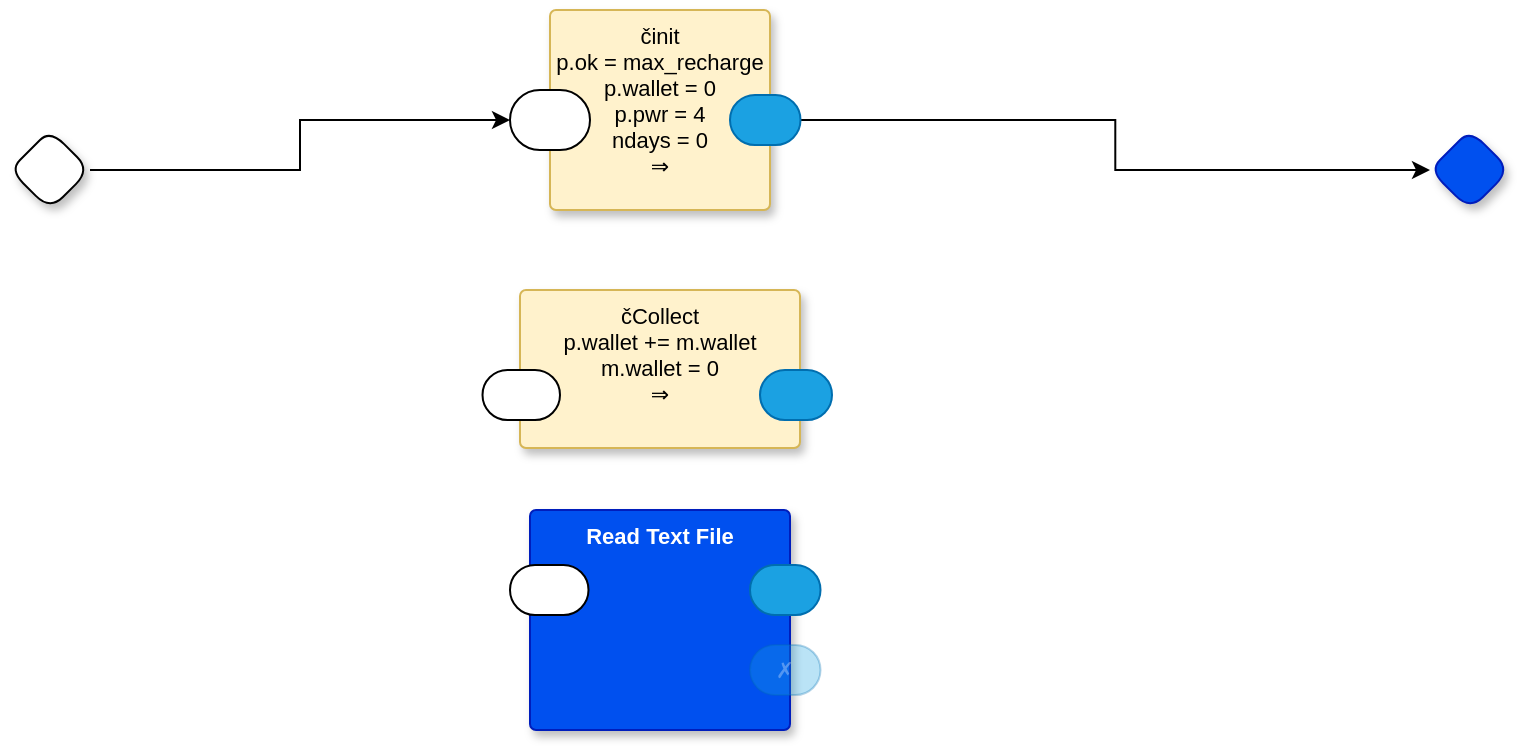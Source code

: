 <mxfile version="23.1.5" type="device">
  <diagram name="Page-1" id="tYkl9xWEWTr0qgZEpZZn">
    <mxGraphModel dx="1147" dy="578" grid="1" gridSize="10" guides="1" tooltips="1" connect="1" arrows="1" fold="1" page="1" pageScale="1" pageWidth="850" pageHeight="1100" math="0" shadow="0">
      <root>
        <mxCell id="0" />
        <mxCell id="1" parent="0" />
        <mxCell id="vqC7SX_566_PauX5kVox-1" value="" style="rhombus;whiteSpace=wrap;html=1;rounded=1;fontStyle=1;glass=0;sketch=0;fontSize=12;points=[[0,0.5,0,0,0],[0.5,0,0,0,0],[0.5,1,0,0,0],[1,0.5,0,0,0]];shadow=1;fontFamily=Helvetica;fontColor=default;" parent="1" vertex="1">
          <mxGeometry x="60" y="150" width="40" height="40" as="geometry" />
        </mxCell>
        <mxCell id="vqC7SX_566_PauX5kVox-2" style="edgeStyle=orthogonalEdgeStyle;rounded=0;orthogonalLoop=1;jettySize=auto;html=1;entryX=0;entryY=0.5;entryDx=0;entryDy=0;entryPerimeter=0;" parent="1" source="vqC7SX_566_PauX5kVox-1" target="tsMf2ZEh7Av3SFuldrs_-2" edge="1">
          <mxGeometry relative="1" as="geometry">
            <mxPoint x="150" y="170" as="targetPoint" />
          </mxGeometry>
        </mxCell>
        <mxCell id="vqC7SX_566_PauX5kVox-3" value="" style="rhombus;whiteSpace=wrap;html=1;rounded=1;fontStyle=1;glass=0;sketch=0;fontSize=12;points=[[0,0.5,0,0,0],[0.5,0,0,0,0],[0.5,1,0,0,0],[1,0.5,0,0,0]];shadow=1;fillColor=#0050ef;fontColor=#ffffff;strokeColor=#001DBC;fontFamily=Helvetica;" parent="1" vertex="1">
          <mxGeometry x="770" y="150" width="40" height="40" as="geometry" />
        </mxCell>
        <mxCell id="J-jdhPI79M1F9f4XLoP7-5" style="edgeStyle=orthogonalEdgeStyle;rounded=0;orthogonalLoop=1;jettySize=auto;html=1;entryX=0;entryY=0.5;entryDx=0;entryDy=0;entryPerimeter=0;exitX=1;exitY=0.5;exitDx=0;exitDy=0;exitPerimeter=0;" parent="1" source="tsMf2ZEh7Av3SFuldrs_-3" target="vqC7SX_566_PauX5kVox-3" edge="1">
          <mxGeometry relative="1" as="geometry">
            <mxPoint x="650" y="190" as="sourcePoint" />
          </mxGeometry>
        </mxCell>
        <mxCell id="tsMf2ZEh7Av3SFuldrs_-1" value="činit&#xa;p.ok = max_recharge&#xa;p.wallet = 0&#xa;p.pwr = 4&#xa;ndays = 0&#xa;⇒" style="rounded=1;sketch=0;container=1;recursiveResize=0;verticalAlign=top;arcSize=6;fontStyle=0;autosize=0;points=[];absoluteArcSize=1;shadow=1;strokeColor=#d6b656;fillColor=#fff2cc;fontFamily=Helvetica;fontSize=11;" vertex="1" parent="1">
          <mxGeometry x="330" y="90" width="110" height="100" as="geometry">
            <mxRectangle x="-98" y="-1230" width="99" height="26" as="alternateBounds" />
          </mxGeometry>
        </mxCell>
        <mxCell id="tsMf2ZEh7Av3SFuldrs_-2" value="" style="rounded=1;whiteSpace=wrap;html=1;sketch=0;points=[[0,0.5,0,0,0],[1,0.5,0,0,0]];arcSize=50;fontFamily=Helvetica;fontSize=11;fontColor=default;" vertex="1" parent="tsMf2ZEh7Av3SFuldrs_-1">
          <mxGeometry x="-20" y="40" width="40" height="30" as="geometry" />
        </mxCell>
        <mxCell id="tsMf2ZEh7Av3SFuldrs_-3" value="" style="rounded=1;whiteSpace=wrap;html=1;sketch=0;points=[[0,0.5,0,0,0],[1,0.5,0,0,0]];fillColor=#1ba1e2;fontColor=#ffffff;strokeColor=#006EAF;arcSize=50;fontFamily=Helvetica;fontSize=11;" vertex="1" parent="tsMf2ZEh7Av3SFuldrs_-1">
          <mxGeometry x="90" y="42.5" width="35.25" height="25" as="geometry" />
        </mxCell>
        <mxCell id="tsMf2ZEh7Av3SFuldrs_-4" value="čCollect&#xa;p.wallet += m.wallet&#xa;m.wallet = 0&#xa;⇒" style="rounded=1;sketch=0;container=1;recursiveResize=0;verticalAlign=top;arcSize=6;fontStyle=0;autosize=0;points=[];absoluteArcSize=1;shadow=1;strokeColor=#d6b656;fillColor=#fff2cc;fontFamily=Helvetica;fontSize=11;" vertex="1" parent="1">
          <mxGeometry x="315" y="230" width="140" height="79" as="geometry">
            <mxRectangle x="-98" y="-1230" width="99" height="26" as="alternateBounds" />
          </mxGeometry>
        </mxCell>
        <mxCell id="tsMf2ZEh7Av3SFuldrs_-5" value="" style="rounded=1;whiteSpace=wrap;html=1;sketch=0;points=[[0,0.5,0,0,0],[1,0.5,0,0,0]];arcSize=50;fontFamily=Helvetica;fontSize=11;fontColor=default;" vertex="1" parent="tsMf2ZEh7Av3SFuldrs_-4">
          <mxGeometry x="-18.75" y="40" width="38.75" height="25" as="geometry" />
        </mxCell>
        <mxCell id="tsMf2ZEh7Av3SFuldrs_-6" value="" style="rounded=1;whiteSpace=wrap;html=1;sketch=0;points=[[0,0.5,0,0,0],[1,0.5,0,0,0]];fillColor=#1ba1e2;fontColor=#ffffff;strokeColor=#006EAF;arcSize=50;fontFamily=Helvetica;fontSize=11;" vertex="1" parent="tsMf2ZEh7Av3SFuldrs_-4">
          <mxGeometry x="120" y="40" width="36" height="25" as="geometry" />
        </mxCell>
        <mxCell id="tsMf2ZEh7Av3SFuldrs_-7" value="Read Text File" style="rounded=1;whiteSpace=wrap;html=1;sketch=0;container=1;recursiveResize=0;verticalAlign=top;arcSize=6;fontStyle=1;autosize=0;points=[];absoluteArcSize=1;shadow=1;strokeColor=#001DBC;fillColor=#0050ef;fontColor=#ffffff;fontFamily=Helvetica;fontSize=11;" vertex="1" parent="1">
          <mxGeometry x="320" y="340" width="130" height="110" as="geometry">
            <mxRectangle x="-98" y="-1230" width="99" height="26" as="alternateBounds" />
          </mxGeometry>
        </mxCell>
        <mxCell id="tsMf2ZEh7Av3SFuldrs_-8" value="" style="rounded=1;whiteSpace=wrap;html=1;sketch=0;points=[[0,0.5,0,0,0],[1,0.5,0,0,0]];arcSize=50;fontFamily=Helvetica;fontSize=11;fontColor=default;" vertex="1" parent="tsMf2ZEh7Av3SFuldrs_-7">
          <mxGeometry x="-10" y="27.5" width="39.25" height="25" as="geometry" />
        </mxCell>
        <mxCell id="tsMf2ZEh7Av3SFuldrs_-9" value="" style="rounded=1;whiteSpace=wrap;html=1;sketch=0;points=[[0,0.5,0,0,0],[1,0.5,0,0,0]];fillColor=#1ba1e2;fontColor=#ffffff;strokeColor=#006EAF;arcSize=50;fontFamily=Helvetica;fontSize=11;" vertex="1" parent="tsMf2ZEh7Av3SFuldrs_-7">
          <mxGeometry x="110" y="27.5" width="35.25" height="25" as="geometry" />
        </mxCell>
        <mxCell id="tsMf2ZEh7Av3SFuldrs_-10" value="✗" style="rounded=1;whiteSpace=wrap;html=1;sketch=0;points=[[0,0.5,0,0,0],[1,0.5,0,0,0]];fillColor=#1ba1e2;fontColor=#ffffff;strokeColor=#006EAF;arcSize=50;fontFamily=Helvetica;fontSize=11;textOpacity=30;opacity=30;" vertex="1" parent="tsMf2ZEh7Av3SFuldrs_-7">
          <mxGeometry x="110" y="67.5" width="35.25" height="25" as="geometry" />
        </mxCell>
      </root>
    </mxGraphModel>
  </diagram>
</mxfile>
